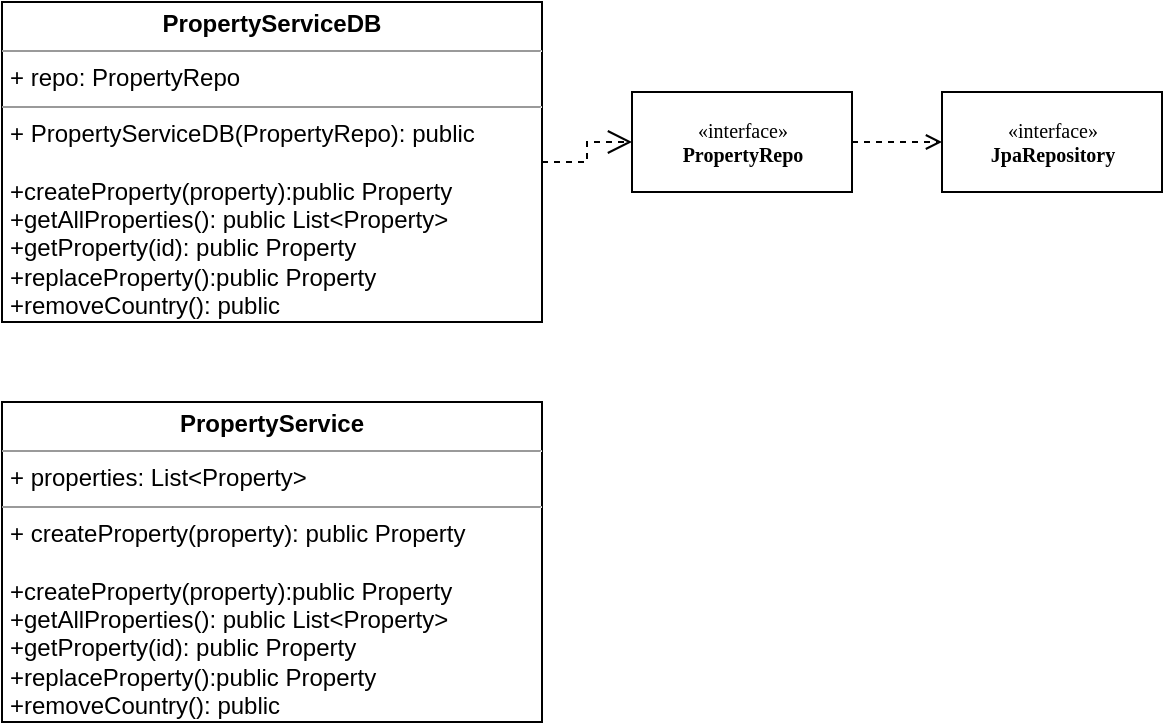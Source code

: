 <mxfile version="15.9.4" type="device"><diagram id="lk3UZA8SW0fiB3QiTcND" name="Page-1"><mxGraphModel dx="824" dy="889" grid="1" gridSize="10" guides="1" tooltips="1" connect="1" arrows="1" fold="1" page="1" pageScale="1" pageWidth="850" pageHeight="1100" math="0" shadow="0"><root><mxCell id="0"/><mxCell id="1" parent="0"/><mxCell id="YiiANaaGN3qG-ZwR1MRW-1" style="edgeStyle=orthogonalEdgeStyle;rounded=0;html=1;dashed=1;labelBackgroundColor=none;startFill=0;endArrow=open;endFill=0;endSize=10;fontFamily=Verdana;fontSize=10;" edge="1" parent="1" source="YiiANaaGN3qG-ZwR1MRW-2" target="YiiANaaGN3qG-ZwR1MRW-3"><mxGeometry relative="1" as="geometry"><Array as="points"/></mxGeometry></mxCell><mxCell id="YiiANaaGN3qG-ZwR1MRW-2" value="&lt;p style=&quot;margin: 0px ; margin-top: 4px ; text-align: center&quot;&gt;&lt;b&gt;PropertyServiceDB&lt;/b&gt;&lt;/p&gt;&lt;hr size=&quot;1&quot;&gt;&lt;p style=&quot;margin: 0px ; margin-left: 4px&quot;&gt;+ repo: PropertyRepo&lt;br&gt;&lt;/p&gt;&lt;hr size=&quot;1&quot;&gt;&lt;p style=&quot;margin: 0px ; margin-left: 4px&quot;&gt;+ PropertyServiceDB(PropertyRepo): public&lt;br&gt;&lt;br&gt;&lt;/p&gt;&lt;p style=&quot;margin: 0px ; margin-left: 4px&quot;&gt;+createProperty(property):public Property&lt;/p&gt;&lt;p style=&quot;margin: 0px ; margin-left: 4px&quot;&gt;+getAllProperties(): public List&amp;lt;Property&amp;gt;&lt;/p&gt;&lt;p style=&quot;margin: 0px ; margin-left: 4px&quot;&gt;+getProperty(id): public Property&lt;/p&gt;&lt;p style=&quot;margin: 0px ; margin-left: 4px&quot;&gt;+replaceProperty():public Property&lt;/p&gt;&lt;p style=&quot;margin: 0px ; margin-left: 4px&quot;&gt;+removeCountry(): public&lt;/p&gt;" style="verticalAlign=top;align=left;overflow=fill;fontSize=12;fontFamily=Helvetica;html=1;rounded=0;shadow=0;comic=0;labelBackgroundColor=none;strokeWidth=1" vertex="1" parent="1"><mxGeometry x="230" y="150" width="270" height="160" as="geometry"/></mxCell><mxCell id="YiiANaaGN3qG-ZwR1MRW-6" style="edgeStyle=orthogonalEdgeStyle;rounded=0;orthogonalLoop=1;jettySize=auto;html=1;entryX=0;entryY=0.5;entryDx=0;entryDy=0;dashed=1;endArrow=open;endFill=0;" edge="1" parent="1" source="YiiANaaGN3qG-ZwR1MRW-3" target="YiiANaaGN3qG-ZwR1MRW-4"><mxGeometry relative="1" as="geometry"/></mxCell><mxCell id="YiiANaaGN3qG-ZwR1MRW-3" value="«interface»&lt;br&gt;&lt;b&gt;PropertyRepo&lt;/b&gt;" style="html=1;rounded=0;shadow=0;comic=0;labelBackgroundColor=none;strokeWidth=1;fontFamily=Verdana;fontSize=10;align=center;" vertex="1" parent="1"><mxGeometry x="545" y="195" width="110" height="50" as="geometry"/></mxCell><mxCell id="YiiANaaGN3qG-ZwR1MRW-4" value="«interface»&lt;br&gt;&lt;b&gt;JpaRepository&lt;/b&gt;" style="html=1;rounded=0;shadow=0;comic=0;labelBackgroundColor=none;strokeWidth=1;fontFamily=Verdana;fontSize=10;align=center;" vertex="1" parent="1"><mxGeometry x="700" y="195" width="110" height="50" as="geometry"/></mxCell><mxCell id="YiiANaaGN3qG-ZwR1MRW-8" value="&lt;p style=&quot;margin: 0px ; margin-top: 4px ; text-align: center&quot;&gt;&lt;b&gt;PropertyService&lt;/b&gt;&lt;/p&gt;&lt;hr size=&quot;1&quot;&gt;&lt;p style=&quot;margin: 0px ; margin-left: 4px&quot;&gt;+ properties: List&amp;lt;Property&amp;gt;&lt;br&gt;&lt;/p&gt;&lt;hr size=&quot;1&quot;&gt;&lt;p style=&quot;margin: 0px ; margin-left: 4px&quot;&gt;+ createProperty(property): public Property&lt;br&gt;&lt;br&gt;&lt;/p&gt;&lt;p style=&quot;margin: 0px ; margin-left: 4px&quot;&gt;+createProperty(property):public Property&lt;/p&gt;&lt;p style=&quot;margin: 0px ; margin-left: 4px&quot;&gt;+getAllProperties(): public List&amp;lt;Property&amp;gt;&lt;/p&gt;&lt;p style=&quot;margin: 0px ; margin-left: 4px&quot;&gt;+getProperty(id): public Property&lt;/p&gt;&lt;p style=&quot;margin: 0px ; margin-left: 4px&quot;&gt;+replaceProperty():public Property&lt;/p&gt;&lt;p style=&quot;margin: 0px ; margin-left: 4px&quot;&gt;+removeCountry(): public&lt;/p&gt;" style="verticalAlign=top;align=left;overflow=fill;fontSize=12;fontFamily=Helvetica;html=1;rounded=0;shadow=0;comic=0;labelBackgroundColor=none;strokeWidth=1" vertex="1" parent="1"><mxGeometry x="230" y="350" width="270" height="160" as="geometry"/></mxCell></root></mxGraphModel></diagram></mxfile>